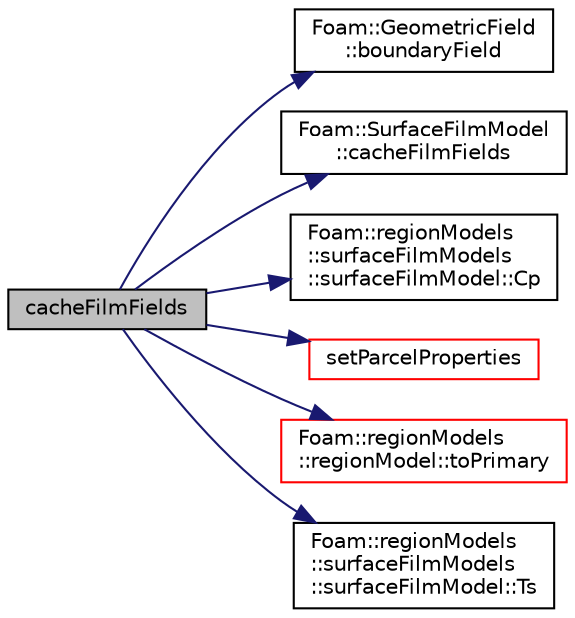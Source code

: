 digraph "cacheFilmFields"
{
  bgcolor="transparent";
  edge [fontname="Helvetica",fontsize="10",labelfontname="Helvetica",labelfontsize="10"];
  node [fontname="Helvetica",fontsize="10",shape=record];
  rankdir="LR";
  Node949 [label="cacheFilmFields",height=0.2,width=0.4,color="black", fillcolor="grey75", style="filled", fontcolor="black"];
  Node949 -> Node950 [color="midnightblue",fontsize="10",style="solid",fontname="Helvetica"];
  Node950 [label="Foam::GeometricField\l::boundaryField",height=0.2,width=0.4,color="black",URL="$a23249.html#a9ff7de36fba06b4f4f77a75142ad72b6",tooltip="Return const-reference to the boundary field. "];
  Node949 -> Node951 [color="midnightblue",fontsize="10",style="solid",fontname="Helvetica"];
  Node951 [label="Foam::SurfaceFilmModel\l::cacheFilmFields",height=0.2,width=0.4,color="black",URL="$a24905.html#a474b5788f9e6ef37ab151b4978097be3",tooltip="Cache the film fields in preparation for injection. "];
  Node949 -> Node952 [color="midnightblue",fontsize="10",style="solid",fontname="Helvetica"];
  Node952 [label="Foam::regionModels\l::surfaceFilmModels\l::surfaceFilmModel::Cp",height=0.2,width=0.4,color="black",URL="$a30261.html#a8cca88028fff65db55d4b85c7d46b44d",tooltip="Return the film specific heat capacity [J/kg/K]. "];
  Node949 -> Node953 [color="midnightblue",fontsize="10",style="solid",fontname="Helvetica"];
  Node953 [label="setParcelProperties",height=0.2,width=0.4,color="red",URL="$a25505.html#a0bc79dbcccd802b660f1ad38988ce964",tooltip="Set the individual parcel properties. "];
  Node949 -> Node955 [color="midnightblue",fontsize="10",style="solid",fontname="Helvetica"];
  Node955 [label="Foam::regionModels\l::regionModel::toPrimary",height=0.2,width=0.4,color="red",URL="$a30073.html#ae3d71070ce4905e146ffc17aa4a46153",tooltip="Convert a local region field to the primary region. "];
  Node949 -> Node1414 [color="midnightblue",fontsize="10",style="solid",fontname="Helvetica"];
  Node1414 [label="Foam::regionModels\l::surfaceFilmModels\l::surfaceFilmModel::Ts",height=0.2,width=0.4,color="black",URL="$a30261.html#ac5c611d8ae9203d07af053127b2ab733",tooltip="Return the film surface temperature [K]. "];
}

